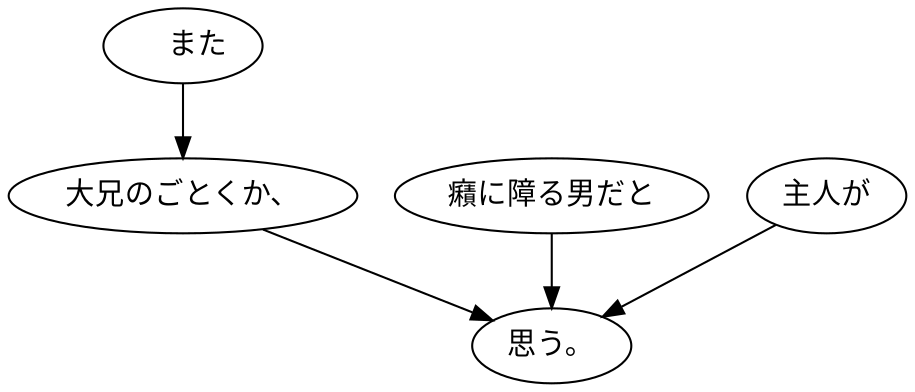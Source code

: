 digraph graph906 {
	node0 [label="　また"];
	node1 [label="大兄のごとくか、"];
	node2 [label="癪に障る男だと"];
	node3 [label="主人が"];
	node4 [label="思う。"];
	node0 -> node1;
	node1 -> node4;
	node2 -> node4;
	node3 -> node4;
}
